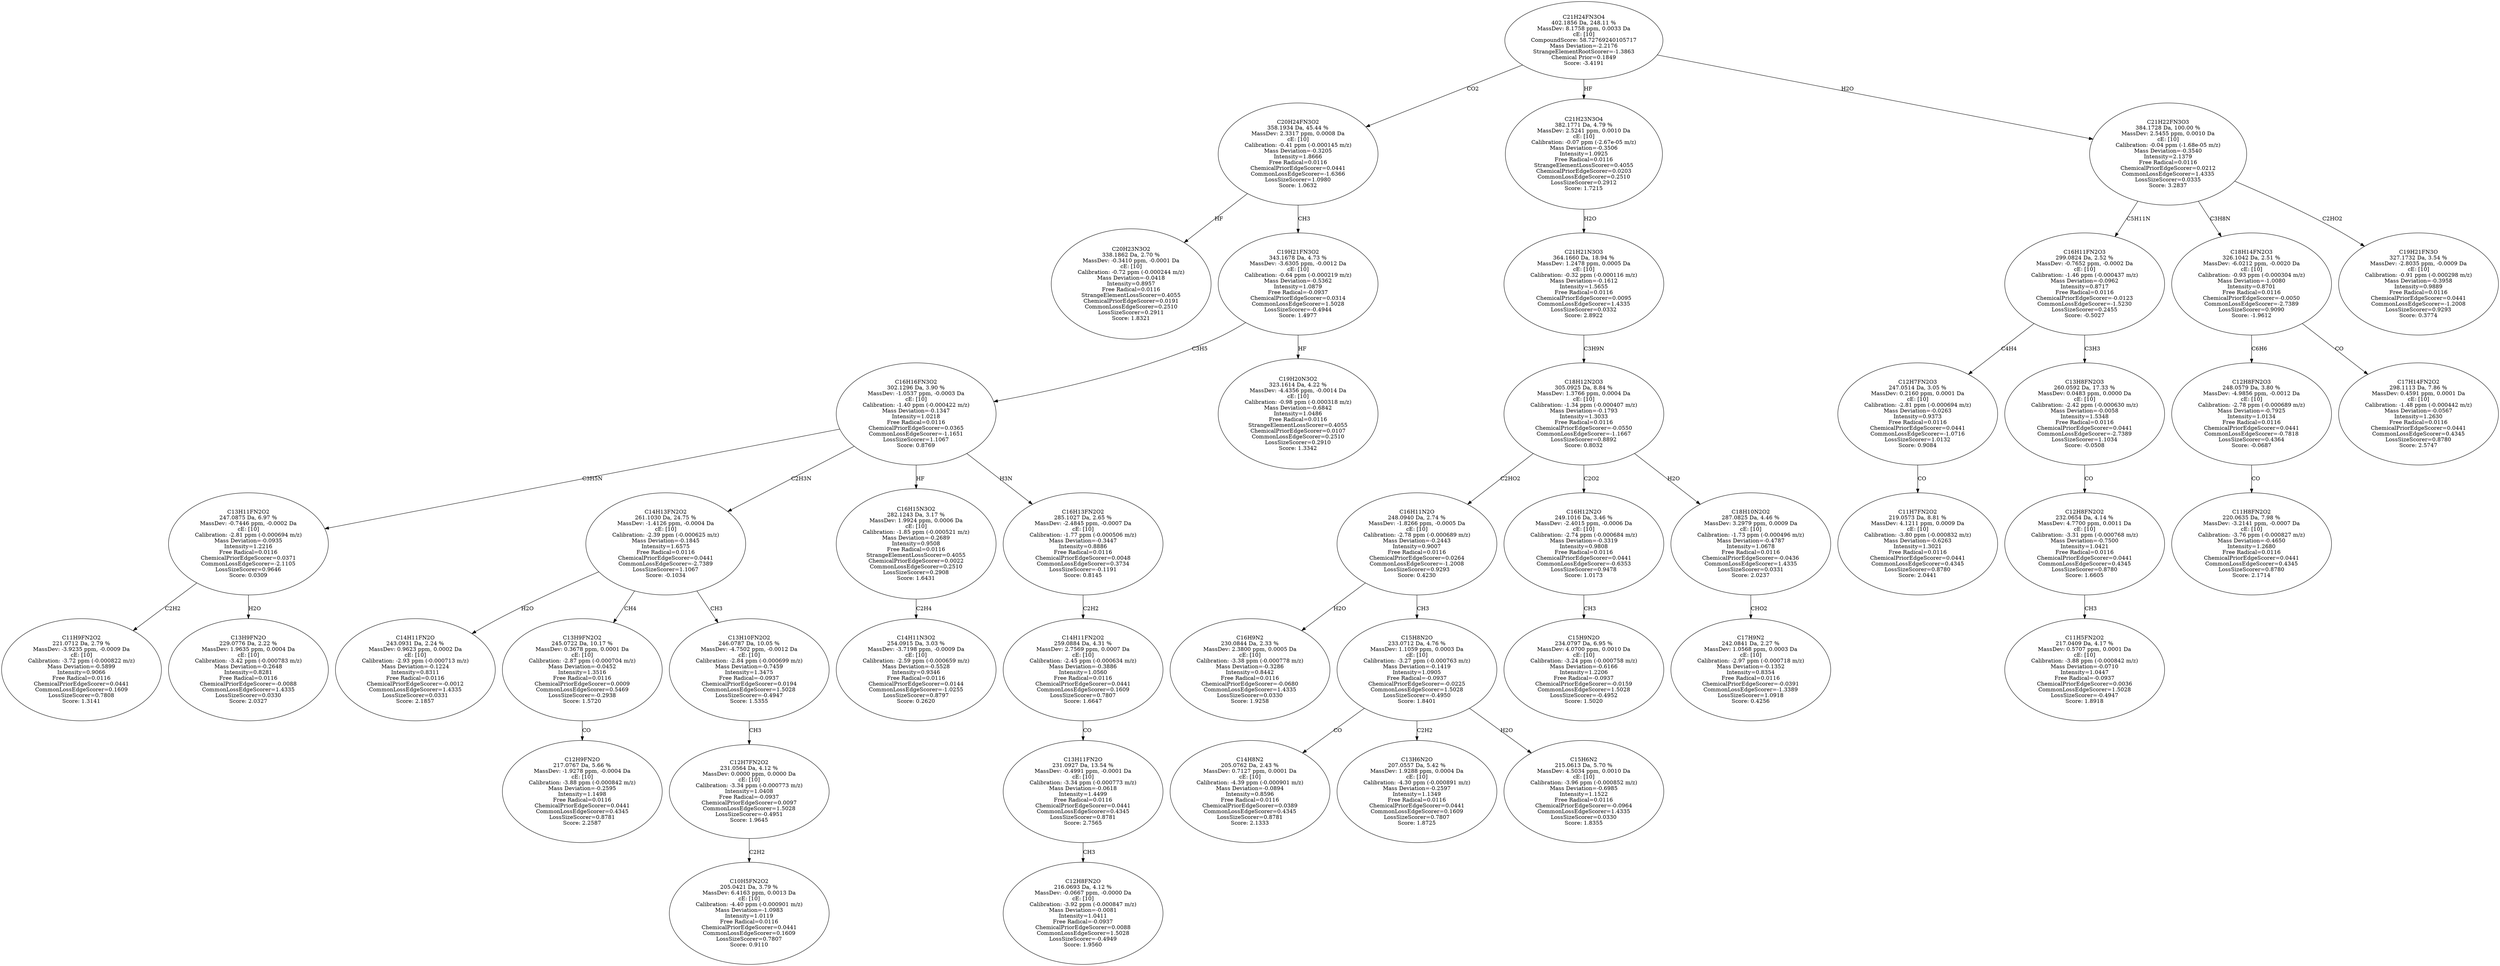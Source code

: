 strict digraph {
v1 [label="C20H23N3O2\n338.1862 Da, 2.70 %\nMassDev: -0.3410 ppm, -0.0001 Da\ncE: [10]\nCalibration: -0.72 ppm (-0.000244 m/z)\nMass Deviation=-0.0418\nIntensity=0.8957\nFree Radical=0.0116\nStrangeElementLossScorer=0.4055\nChemicalPriorEdgeScorer=0.0191\nCommonLossEdgeScorer=0.2510\nLossSizeScorer=0.2911\nScore: 1.8321"];
v2 [label="C11H9FN2O2\n221.0712 Da, 2.79 %\nMassDev: -3.9235 ppm, -0.0009 Da\ncE: [10]\nCalibration: -3.72 ppm (-0.000822 m/z)\nMass Deviation=-0.5899\nIntensity=0.9066\nFree Radical=0.0116\nChemicalPriorEdgeScorer=0.0441\nCommonLossEdgeScorer=0.1609\nLossSizeScorer=0.7808\nScore: 1.3141"];
v3 [label="C13H9FN2O\n229.0776 Da, 2.22 %\nMassDev: 1.9635 ppm, 0.0004 Da\ncE: [10]\nCalibration: -3.42 ppm (-0.000783 m/z)\nMass Deviation=-0.2648\nIntensity=0.8281\nFree Radical=0.0116\nChemicalPriorEdgeScorer=-0.0088\nCommonLossEdgeScorer=1.4335\nLossSizeScorer=0.0330\nScore: 2.0327"];
v4 [label="C13H11FN2O2\n247.0875 Da, 6.97 %\nMassDev: -0.7446 ppm, -0.0002 Da\ncE: [10]\nCalibration: -2.81 ppm (-0.000694 m/z)\nMass Deviation=-0.0935\nIntensity=1.2216\nFree Radical=0.0116\nChemicalPriorEdgeScorer=0.0371\nCommonLossEdgeScorer=-2.1105\nLossSizeScorer=0.9646\nScore: 0.0309"];
v5 [label="C14H11FN2O\n243.0931 Da, 2.24 %\nMassDev: 0.9623 ppm, 0.0002 Da\ncE: [10]\nCalibration: -2.93 ppm (-0.000713 m/z)\nMass Deviation=-0.1224\nIntensity=0.8311\nFree Radical=0.0116\nChemicalPriorEdgeScorer=-0.0012\nCommonLossEdgeScorer=1.4335\nLossSizeScorer=0.0331\nScore: 2.1857"];
v6 [label="C12H9FN2O\n217.0767 Da, 5.66 %\nMassDev: -1.9278 ppm, -0.0004 Da\ncE: [10]\nCalibration: -3.88 ppm (-0.000842 m/z)\nMass Deviation=-0.2595\nIntensity=1.1498\nFree Radical=0.0116\nChemicalPriorEdgeScorer=0.0441\nCommonLossEdgeScorer=0.4345\nLossSizeScorer=0.8781\nScore: 2.2587"];
v7 [label="C13H9FN2O2\n245.0722 Da, 10.17 %\nMassDev: 0.3678 ppm, 0.0001 Da\ncE: [10]\nCalibration: -2.87 ppm (-0.000704 m/z)\nMass Deviation=-0.0452\nIntensity=1.3516\nFree Radical=0.0116\nChemicalPriorEdgeScorer=0.0009\nCommonLossEdgeScorer=0.5469\nLossSizeScorer=-0.2938\nScore: 1.5720"];
v8 [label="C10H5FN2O2\n205.0421 Da, 3.79 %\nMassDev: 6.4163 ppm, 0.0013 Da\ncE: [10]\nCalibration: -4.40 ppm (-0.000901 m/z)\nMass Deviation=-1.0983\nIntensity=1.0119\nFree Radical=0.0116\nChemicalPriorEdgeScorer=0.0441\nCommonLossEdgeScorer=0.1609\nLossSizeScorer=0.7807\nScore: 0.9110"];
v9 [label="C12H7FN2O2\n231.0564 Da, 4.12 %\nMassDev: 0.0000 ppm, 0.0000 Da\ncE: [10]\nCalibration: -3.34 ppm (-0.000773 m/z)\nIntensity=1.0408\nFree Radical=-0.0937\nChemicalPriorEdgeScorer=0.0097\nCommonLossEdgeScorer=1.5028\nLossSizeScorer=-0.4951\nScore: 1.9645"];
v10 [label="C13H10FN2O2\n246.0787 Da, 10.05 %\nMassDev: -4.7502 ppm, -0.0012 Da\ncE: [10]\nCalibration: -2.84 ppm (-0.000699 m/z)\nMass Deviation=-0.7459\nIntensity=1.3475\nFree Radical=-0.0937\nChemicalPriorEdgeScorer=0.0194\nCommonLossEdgeScorer=1.5028\nLossSizeScorer=-0.4947\nScore: 1.5355"];
v11 [label="C14H13FN2O2\n261.1030 Da, 24.75 %\nMassDev: -1.4126 ppm, -0.0004 Da\ncE: [10]\nCalibration: -2.39 ppm (-0.000625 m/z)\nMass Deviation=-0.1845\nIntensity=1.6575\nFree Radical=0.0116\nChemicalPriorEdgeScorer=0.0441\nCommonLossEdgeScorer=-2.7389\nLossSizeScorer=1.1067\nScore: -0.1034"];
v12 [label="C14H11N3O2\n254.0915 Da, 3.03 %\nMassDev: -3.7198 ppm, -0.0009 Da\ncE: [10]\nCalibration: -2.59 ppm (-0.000659 m/z)\nMass Deviation=-0.5528\nIntensity=0.9346\nFree Radical=0.0116\nChemicalPriorEdgeScorer=0.0144\nCommonLossEdgeScorer=-1.0255\nLossSizeScorer=0.8797\nScore: 0.2620"];
v13 [label="C16H15N3O2\n282.1243 Da, 3.17 %\nMassDev: 1.9924 ppm, 0.0006 Da\ncE: [10]\nCalibration: -1.85 ppm (-0.000521 m/z)\nMass Deviation=-0.2689\nIntensity=0.9508\nFree Radical=0.0116\nStrangeElementLossScorer=0.4055\nChemicalPriorEdgeScorer=0.0022\nCommonLossEdgeScorer=0.2510\nLossSizeScorer=0.2908\nScore: 1.6431"];
v14 [label="C12H8FN2O\n216.0693 Da, 4.12 %\nMassDev: -0.0667 ppm, -0.0000 Da\ncE: [10]\nCalibration: -3.92 ppm (-0.000847 m/z)\nMass Deviation=-0.0081\nIntensity=1.0411\nFree Radical=-0.0937\nChemicalPriorEdgeScorer=0.0088\nCommonLossEdgeScorer=1.5028\nLossSizeScorer=-0.4949\nScore: 1.9560"];
v15 [label="C13H11FN2O\n231.0927 Da, 13.54 %\nMassDev: -0.4991 ppm, -0.0001 Da\ncE: [10]\nCalibration: -3.34 ppm (-0.000773 m/z)\nMass Deviation=-0.0618\nIntensity=1.4499\nFree Radical=0.0116\nChemicalPriorEdgeScorer=0.0441\nCommonLossEdgeScorer=0.4345\nLossSizeScorer=0.8781\nScore: 2.7565"];
v16 [label="C14H11FN2O2\n259.0884 Da, 4.31 %\nMassDev: 2.7569 ppm, 0.0007 Da\ncE: [10]\nCalibration: -2.45 ppm (-0.000634 m/z)\nMass Deviation=-0.3886\nIntensity=1.0560\nFree Radical=0.0116\nChemicalPriorEdgeScorer=0.0441\nCommonLossEdgeScorer=0.1609\nLossSizeScorer=0.7807\nScore: 1.6647"];
v17 [label="C16H13FN2O2\n285.1027 Da, 2.65 %\nMassDev: -2.4845 ppm, -0.0007 Da\ncE: [10]\nCalibration: -1.77 ppm (-0.000506 m/z)\nMass Deviation=-0.3447\nIntensity=0.8886\nFree Radical=0.0116\nChemicalPriorEdgeScorer=0.0048\nCommonLossEdgeScorer=0.3734\nLossSizeScorer=-0.1191\nScore: 0.8145"];
v18 [label="C16H16FN3O2\n302.1296 Da, 3.90 %\nMassDev: -1.0537 ppm, -0.0003 Da\ncE: [10]\nCalibration: -1.40 ppm (-0.000422 m/z)\nMass Deviation=-0.1347\nIntensity=1.0218\nFree Radical=0.0116\nChemicalPriorEdgeScorer=0.0365\nCommonLossEdgeScorer=-1.1651\nLossSizeScorer=1.1067\nScore: 0.8769"];
v19 [label="C19H20N3O2\n323.1614 Da, 4.22 %\nMassDev: -4.4356 ppm, -0.0014 Da\ncE: [10]\nCalibration: -0.98 ppm (-0.000318 m/z)\nMass Deviation=-0.6842\nIntensity=1.0486\nFree Radical=0.0116\nStrangeElementLossScorer=0.4055\nChemicalPriorEdgeScorer=0.0107\nCommonLossEdgeScorer=0.2510\nLossSizeScorer=0.2910\nScore: 1.3342"];
v20 [label="C19H21FN3O2\n343.1678 Da, 4.73 %\nMassDev: -3.6305 ppm, -0.0012 Da\ncE: [10]\nCalibration: -0.64 ppm (-0.000219 m/z)\nMass Deviation=-0.5362\nIntensity=1.0879\nFree Radical=-0.0937\nChemicalPriorEdgeScorer=0.0314\nCommonLossEdgeScorer=1.5028\nLossSizeScorer=-0.4944\nScore: 1.4977"];
v21 [label="C20H24FN3O2\n358.1934 Da, 45.44 %\nMassDev: 2.3317 ppm, 0.0008 Da\ncE: [10]\nCalibration: -0.41 ppm (-0.000145 m/z)\nMass Deviation=-0.3205\nIntensity=1.8666\nFree Radical=0.0116\nChemicalPriorEdgeScorer=0.0441\nCommonLossEdgeScorer=-1.6366\nLossSizeScorer=1.0980\nScore: 1.0632"];
v22 [label="C16H9N2\n230.0844 Da, 2.33 %\nMassDev: 2.3800 ppm, 0.0005 Da\ncE: [10]\nCalibration: -3.38 ppm (-0.000778 m/z)\nMass Deviation=-0.3286\nIntensity=0.8442\nFree Radical=0.0116\nChemicalPriorEdgeScorer=-0.0680\nCommonLossEdgeScorer=1.4335\nLossSizeScorer=0.0330\nScore: 1.9258"];
v23 [label="C14H8N2\n205.0762 Da, 2.43 %\nMassDev: 0.7127 ppm, 0.0001 Da\ncE: [10]\nCalibration: -4.39 ppm (-0.000901 m/z)\nMass Deviation=-0.0894\nIntensity=0.8596\nFree Radical=0.0116\nChemicalPriorEdgeScorer=0.0389\nCommonLossEdgeScorer=0.4345\nLossSizeScorer=0.8781\nScore: 2.1333"];
v24 [label="C13H6N2O\n207.0557 Da, 5.42 %\nMassDev: 1.9288 ppm, 0.0004 Da\ncE: [10]\nCalibration: -4.30 ppm (-0.000891 m/z)\nMass Deviation=-0.2597\nIntensity=1.1349\nFree Radical=0.0116\nChemicalPriorEdgeScorer=0.0441\nCommonLossEdgeScorer=0.1609\nLossSizeScorer=0.7807\nScore: 1.8725"];
v25 [label="C15H6N2\n215.0613 Da, 5.70 %\nMassDev: 4.5034 ppm, 0.0010 Da\ncE: [10]\nCalibration: -3.96 ppm (-0.000852 m/z)\nMass Deviation=-0.6985\nIntensity=1.1522\nFree Radical=0.0116\nChemicalPriorEdgeScorer=-0.0964\nCommonLossEdgeScorer=1.4335\nLossSizeScorer=0.0330\nScore: 1.8355"];
v26 [label="C15H8N2O\n233.0712 Da, 4.76 %\nMassDev: 1.1059 ppm, 0.0003 Da\ncE: [10]\nCalibration: -3.27 ppm (-0.000763 m/z)\nMass Deviation=-0.1419\nIntensity=1.0905\nFree Radical=-0.0937\nChemicalPriorEdgeScorer=-0.0225\nCommonLossEdgeScorer=1.5028\nLossSizeScorer=-0.4950\nScore: 1.8401"];
v27 [label="C16H11N2O\n248.0940 Da, 2.74 %\nMassDev: -1.8266 ppm, -0.0005 Da\ncE: [10]\nCalibration: -2.78 ppm (-0.000689 m/z)\nMass Deviation=-0.2443\nIntensity=0.9007\nFree Radical=0.0116\nChemicalPriorEdgeScorer=0.0264\nCommonLossEdgeScorer=-1.2008\nLossSizeScorer=0.9293\nScore: 0.4230"];
v28 [label="C15H9N2O\n234.0797 Da, 6.95 %\nMassDev: 4.0700 ppm, 0.0010 Da\ncE: [10]\nCalibration: -3.24 ppm (-0.000758 m/z)\nMass Deviation=-0.6166\nIntensity=1.2206\nFree Radical=-0.0937\nChemicalPriorEdgeScorer=-0.0159\nCommonLossEdgeScorer=1.5028\nLossSizeScorer=-0.4952\nScore: 1.5020"];
v29 [label="C16H12N2O\n249.1016 Da, 3.46 %\nMassDev: -2.4015 ppm, -0.0006 Da\ncE: [10]\nCalibration: -2.74 ppm (-0.000684 m/z)\nMass Deviation=-0.3319\nIntensity=0.9808\nFree Radical=0.0116\nChemicalPriorEdgeScorer=0.0441\nCommonLossEdgeScorer=-0.6353\nLossSizeScorer=0.9478\nScore: 1.0173"];
v30 [label="C17H9N2\n242.0841 Da, 2.27 %\nMassDev: 1.0568 ppm, 0.0003 Da\ncE: [10]\nCalibration: -2.97 ppm (-0.000718 m/z)\nMass Deviation=-0.1352\nIntensity=0.8354\nFree Radical=0.0116\nChemicalPriorEdgeScorer=-0.0391\nCommonLossEdgeScorer=-1.3389\nLossSizeScorer=1.0918\nScore: 0.4256"];
v31 [label="C18H10N2O2\n287.0825 Da, 4.46 %\nMassDev: 3.2979 ppm, 0.0009 Da\ncE: [10]\nCalibration: -1.73 ppm (-0.000496 m/z)\nMass Deviation=-0.4787\nIntensity=1.0678\nFree Radical=0.0116\nChemicalPriorEdgeScorer=-0.0436\nCommonLossEdgeScorer=1.4335\nLossSizeScorer=0.0331\nScore: 2.0237"];
v32 [label="C18H12N2O3\n305.0925 Da, 8.84 %\nMassDev: 1.3766 ppm, 0.0004 Da\ncE: [10]\nCalibration: -1.34 ppm (-0.000407 m/z)\nMass Deviation=-0.1793\nIntensity=1.3033\nFree Radical=0.0116\nChemicalPriorEdgeScorer=-0.0550\nCommonLossEdgeScorer=-1.1667\nLossSizeScorer=0.8892\nScore: 0.8032"];
v33 [label="C21H21N3O3\n364.1660 Da, 18.94 %\nMassDev: 1.2478 ppm, 0.0005 Da\ncE: [10]\nCalibration: -0.32 ppm (-0.000116 m/z)\nMass Deviation=-0.1612\nIntensity=1.5655\nFree Radical=0.0116\nChemicalPriorEdgeScorer=0.0095\nCommonLossEdgeScorer=1.4335\nLossSizeScorer=0.0332\nScore: 2.8922"];
v34 [label="C21H23N3O4\n382.1771 Da, 4.79 %\nMassDev: 2.5241 ppm, 0.0010 Da\ncE: [10]\nCalibration: -0.07 ppm (-2.67e-05 m/z)\nMass Deviation=-0.3506\nIntensity=1.0925\nFree Radical=0.0116\nStrangeElementLossScorer=0.4055\nChemicalPriorEdgeScorer=0.0203\nCommonLossEdgeScorer=0.2510\nLossSizeScorer=0.2912\nScore: 1.7215"];
v35 [label="C11H7FN2O2\n219.0573 Da, 8.81 %\nMassDev: 4.1211 ppm, 0.0009 Da\ncE: [10]\nCalibration: -3.80 ppm (-0.000832 m/z)\nMass Deviation=-0.6263\nIntensity=1.3021\nFree Radical=0.0116\nChemicalPriorEdgeScorer=0.0441\nCommonLossEdgeScorer=0.4345\nLossSizeScorer=0.8780\nScore: 2.0441"];
v36 [label="C12H7FN2O3\n247.0514 Da, 3.05 %\nMassDev: 0.2160 ppm, 0.0001 Da\ncE: [10]\nCalibration: -2.81 ppm (-0.000694 m/z)\nMass Deviation=-0.0263\nIntensity=0.9373\nFree Radical=0.0116\nChemicalPriorEdgeScorer=0.0441\nCommonLossEdgeScorer=-1.0716\nLossSizeScorer=1.0132\nScore: 0.9084"];
v37 [label="C11H5FN2O2\n217.0409 Da, 4.17 %\nMassDev: 0.5707 ppm, 0.0001 Da\ncE: [10]\nCalibration: -3.88 ppm (-0.000842 m/z)\nMass Deviation=-0.0710\nIntensity=1.0447\nFree Radical=-0.0937\nChemicalPriorEdgeScorer=0.0036\nCommonLossEdgeScorer=1.5028\nLossSizeScorer=-0.4947\nScore: 1.8918"];
v38 [label="C12H8FN2O2\n232.0654 Da, 4.14 %\nMassDev: 4.7700 ppm, 0.0011 Da\ncE: [10]\nCalibration: -3.31 ppm (-0.000768 m/z)\nMass Deviation=-0.7500\nIntensity=1.0421\nFree Radical=0.0116\nChemicalPriorEdgeScorer=0.0441\nCommonLossEdgeScorer=0.4345\nLossSizeScorer=0.8780\nScore: 1.6605"];
v39 [label="C13H8FN2O3\n260.0592 Da, 17.33 %\nMassDev: 0.0483 ppm, 0.0000 Da\ncE: [10]\nCalibration: -2.42 ppm (-0.000630 m/z)\nMass Deviation=-0.0058\nIntensity=1.5348\nFree Radical=0.0116\nChemicalPriorEdgeScorer=0.0441\nCommonLossEdgeScorer=-2.7389\nLossSizeScorer=1.1034\nScore: -0.0508"];
v40 [label="C16H11FN2O3\n299.0824 Da, 2.52 %\nMassDev: -0.7652 ppm, -0.0002 Da\ncE: [10]\nCalibration: -1.46 ppm (-0.000437 m/z)\nMass Deviation=-0.0962\nIntensity=0.8717\nFree Radical=0.0116\nChemicalPriorEdgeScorer=-0.0123\nCommonLossEdgeScorer=-1.5230\nLossSizeScorer=0.2455\nScore: -0.5027"];
v41 [label="C11H8FN2O2\n220.0635 Da, 7.98 %\nMassDev: -3.2141 ppm, -0.0007 Da\ncE: [10]\nCalibration: -3.76 ppm (-0.000827 m/z)\nMass Deviation=-0.4650\nIntensity=1.2680\nFree Radical=0.0116\nChemicalPriorEdgeScorer=0.0441\nCommonLossEdgeScorer=0.4345\nLossSizeScorer=0.8780\nScore: 2.1714"];
v42 [label="C12H8FN2O3\n248.0579 Da, 3.80 %\nMassDev: -4.9856 ppm, -0.0012 Da\ncE: [10]\nCalibration: -2.78 ppm (-0.000689 m/z)\nMass Deviation=-0.7925\nIntensity=1.0134\nFree Radical=0.0116\nChemicalPriorEdgeScorer=0.0441\nCommonLossEdgeScorer=-0.7818\nLossSizeScorer=0.4364\nScore: -0.0687"];
v43 [label="C17H14FN2O2\n298.1113 Da, 7.86 %\nMassDev: 0.4591 ppm, 0.0001 Da\ncE: [10]\nCalibration: -1.48 ppm (-0.000442 m/z)\nMass Deviation=-0.0567\nIntensity=1.2630\nFree Radical=0.0116\nChemicalPriorEdgeScorer=0.0441\nCommonLossEdgeScorer=0.4345\nLossSizeScorer=0.8780\nScore: 2.5747"];
v44 [label="C18H14FN2O3\n326.1042 Da, 2.51 %\nMassDev: -6.0212 ppm, -0.0020 Da\ncE: [10]\nCalibration: -0.93 ppm (-0.000304 m/z)\nMass Deviation=-1.0080\nIntensity=0.8701\nFree Radical=0.0116\nChemicalPriorEdgeScorer=-0.0050\nCommonLossEdgeScorer=-2.7389\nLossSizeScorer=0.9090\nScore: -1.9612"];
v45 [label="C19H21FN3O\n327.1732 Da, 3.54 %\nMassDev: -2.8035 ppm, -0.0009 Da\ncE: [10]\nCalibration: -0.91 ppm (-0.000298 m/z)\nMass Deviation=-0.3958\nIntensity=0.9889\nFree Radical=0.0116\nChemicalPriorEdgeScorer=0.0441\nCommonLossEdgeScorer=-1.2008\nLossSizeScorer=0.9293\nScore: 0.3774"];
v46 [label="C21H22FN3O3\n384.1728 Da, 100.00 %\nMassDev: 2.5455 ppm, 0.0010 Da\ncE: [10]\nCalibration: -0.04 ppm (-1.68e-05 m/z)\nMass Deviation=-0.3540\nIntensity=2.1379\nFree Radical=0.0116\nChemicalPriorEdgeScorer=0.0212\nCommonLossEdgeScorer=1.4335\nLossSizeScorer=0.0335\nScore: 3.2837"];
v47 [label="C21H24FN3O4\n402.1856 Da, 248.11 %\nMassDev: 8.1758 ppm, 0.0033 Da\ncE: [10]\nCompoundScore: 58.72769240105717\nMass Deviation=-2.2176\nStrangeElementRootScorer=-1.3863\nChemical Prior=0.1849\nScore: -3.4191"];
v21 -> v1 [label="HF"];
v4 -> v2 [label="C2H2"];
v4 -> v3 [label="H2O"];
v18 -> v4 [label="C3H5N"];
v11 -> v5 [label="H2O"];
v7 -> v6 [label="CO"];
v11 -> v7 [label="CH4"];
v9 -> v8 [label="C2H2"];
v10 -> v9 [label="CH3"];
v11 -> v10 [label="CH3"];
v18 -> v11 [label="C2H3N"];
v13 -> v12 [label="C2H4"];
v18 -> v13 [label="HF"];
v15 -> v14 [label="CH3"];
v16 -> v15 [label="CO"];
v17 -> v16 [label="C2H2"];
v18 -> v17 [label="H3N"];
v20 -> v18 [label="C3H5"];
v20 -> v19 [label="HF"];
v21 -> v20 [label="CH3"];
v47 -> v21 [label="CO2"];
v27 -> v22 [label="H2O"];
v26 -> v23 [label="CO"];
v26 -> v24 [label="C2H2"];
v26 -> v25 [label="H2O"];
v27 -> v26 [label="CH3"];
v32 -> v27 [label="C2HO2"];
v29 -> v28 [label="CH3"];
v32 -> v29 [label="C2O2"];
v31 -> v30 [label="CHO2"];
v32 -> v31 [label="H2O"];
v33 -> v32 [label="C3H9N"];
v34 -> v33 [label="H2O"];
v47 -> v34 [label="HF"];
v36 -> v35 [label="CO"];
v40 -> v36 [label="C4H4"];
v38 -> v37 [label="CH3"];
v39 -> v38 [label="CO"];
v40 -> v39 [label="C3H3"];
v46 -> v40 [label="C5H11N"];
v42 -> v41 [label="CO"];
v44 -> v42 [label="C6H6"];
v44 -> v43 [label="CO"];
v46 -> v44 [label="C3H8N"];
v46 -> v45 [label="C2HO2"];
v47 -> v46 [label="H2O"];
}